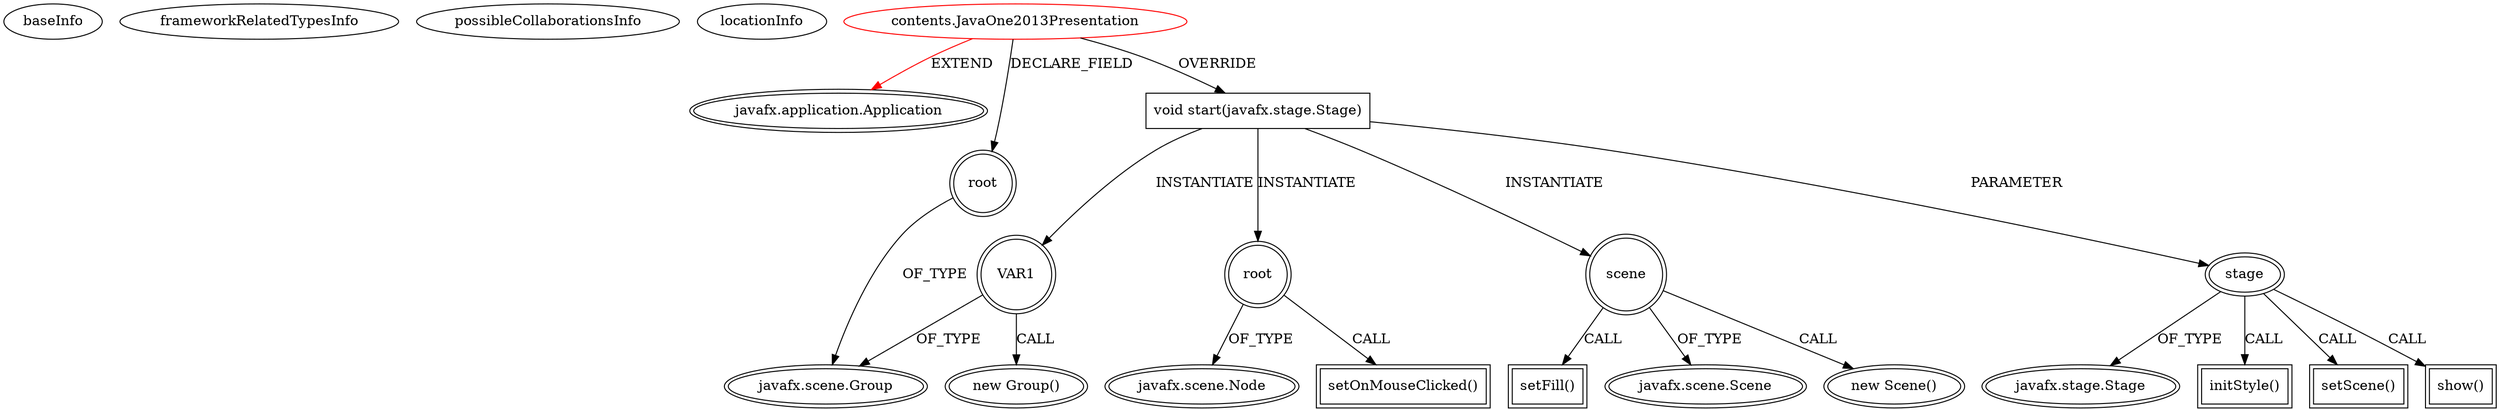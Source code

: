 digraph {
baseInfo[graphId=4570,category="extension_graph",isAnonymous=false,possibleRelation=false]
frameworkRelatedTypesInfo[0="javafx.application.Application"]
possibleCollaborationsInfo[]
locationInfo[projectName="tomoTaka01-JavaOne2013Presentation",filePath="/tomoTaka01-JavaOne2013Presentation/JavaOne2013Presentation-master/src/contents/JavaOne2013Presentation.java",contextSignature="JavaOne2013Presentation",graphId="4570"]
0[label="contents.JavaOne2013Presentation",vertexType="ROOT_CLIENT_CLASS_DECLARATION",isFrameworkType=false,color=red]
1[label="javafx.application.Application",vertexType="FRAMEWORK_CLASS_TYPE",isFrameworkType=true,peripheries=2]
2[label="root",vertexType="FIELD_DECLARATION",isFrameworkType=true,peripheries=2,shape=circle]
3[label="javafx.scene.Group",vertexType="FRAMEWORK_CLASS_TYPE",isFrameworkType=true,peripheries=2]
4[label="void start(javafx.stage.Stage)",vertexType="OVERRIDING_METHOD_DECLARATION",isFrameworkType=false,shape=box]
5[label="stage",vertexType="PARAMETER_DECLARATION",isFrameworkType=true,peripheries=2]
6[label="javafx.stage.Stage",vertexType="FRAMEWORK_CLASS_TYPE",isFrameworkType=true,peripheries=2]
8[label="initStyle()",vertexType="INSIDE_CALL",isFrameworkType=true,peripheries=2,shape=box]
10[label="VAR1",vertexType="VARIABLE_EXPRESION",isFrameworkType=true,peripheries=2,shape=circle]
9[label="new Group()",vertexType="CONSTRUCTOR_CALL",isFrameworkType=true,peripheries=2]
12[label="root",vertexType="VARIABLE_EXPRESION",isFrameworkType=true,peripheries=2,shape=circle]
14[label="javafx.scene.Node",vertexType="FRAMEWORK_CLASS_TYPE",isFrameworkType=true,peripheries=2]
13[label="setOnMouseClicked()",vertexType="INSIDE_CALL",isFrameworkType=true,peripheries=2,shape=box]
16[label="scene",vertexType="VARIABLE_EXPRESION",isFrameworkType=true,peripheries=2,shape=circle]
17[label="javafx.scene.Scene",vertexType="FRAMEWORK_CLASS_TYPE",isFrameworkType=true,peripheries=2]
15[label="new Scene()",vertexType="CONSTRUCTOR_CALL",isFrameworkType=true,peripheries=2]
19[label="setFill()",vertexType="INSIDE_CALL",isFrameworkType=true,peripheries=2,shape=box]
21[label="setScene()",vertexType="INSIDE_CALL",isFrameworkType=true,peripheries=2,shape=box]
23[label="show()",vertexType="INSIDE_CALL",isFrameworkType=true,peripheries=2,shape=box]
0->1[label="EXTEND",color=red]
0->2[label="DECLARE_FIELD"]
2->3[label="OF_TYPE"]
0->4[label="OVERRIDE"]
5->6[label="OF_TYPE"]
4->5[label="PARAMETER"]
5->8[label="CALL"]
4->10[label="INSTANTIATE"]
10->3[label="OF_TYPE"]
10->9[label="CALL"]
4->12[label="INSTANTIATE"]
12->14[label="OF_TYPE"]
12->13[label="CALL"]
4->16[label="INSTANTIATE"]
16->17[label="OF_TYPE"]
16->15[label="CALL"]
16->19[label="CALL"]
5->21[label="CALL"]
5->23[label="CALL"]
}
